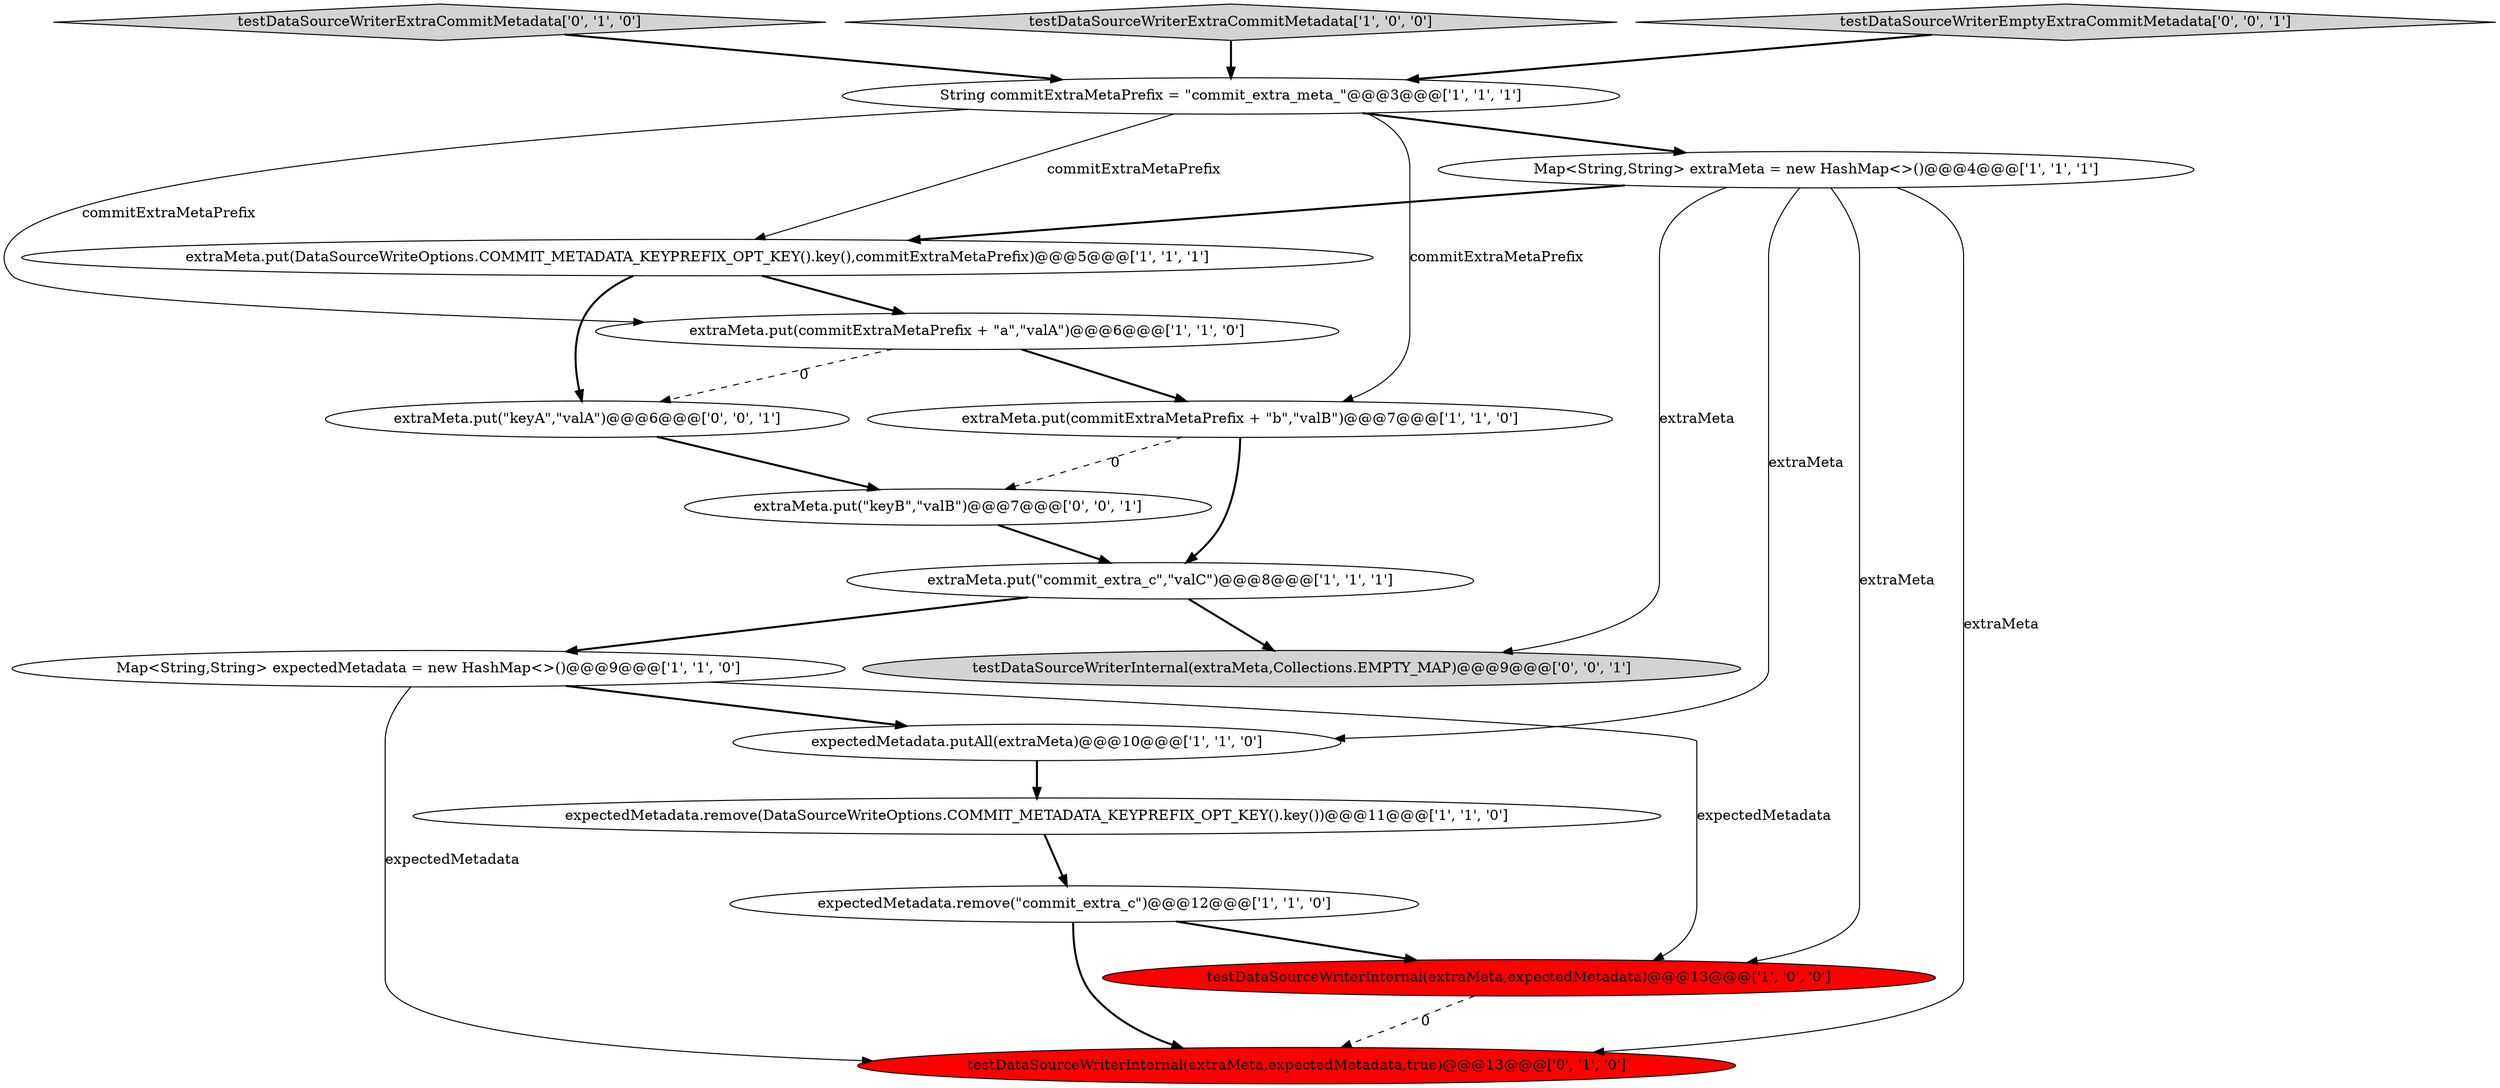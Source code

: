 digraph {
10 [style = filled, label = "extraMeta.put(DataSourceWriteOptions.COMMIT_METADATA_KEYPREFIX_OPT_KEY().key(),commitExtraMetaPrefix)@@@5@@@['1', '1', '1']", fillcolor = white, shape = ellipse image = "AAA0AAABBB1BBB"];
8 [style = filled, label = "extraMeta.put(commitExtraMetaPrefix + \"a\",\"valA\")@@@6@@@['1', '1', '0']", fillcolor = white, shape = ellipse image = "AAA0AAABBB1BBB"];
4 [style = filled, label = "expectedMetadata.putAll(extraMeta)@@@10@@@['1', '1', '0']", fillcolor = white, shape = ellipse image = "AAA0AAABBB1BBB"];
7 [style = filled, label = "Map<String,String> extraMeta = new HashMap<>()@@@4@@@['1', '1', '1']", fillcolor = white, shape = ellipse image = "AAA0AAABBB1BBB"];
11 [style = filled, label = "expectedMetadata.remove(\"commit_extra_c\")@@@12@@@['1', '1', '0']", fillcolor = white, shape = ellipse image = "AAA0AAABBB1BBB"];
6 [style = filled, label = "expectedMetadata.remove(DataSourceWriteOptions.COMMIT_METADATA_KEYPREFIX_OPT_KEY().key())@@@11@@@['1', '1', '0']", fillcolor = white, shape = ellipse image = "AAA0AAABBB1BBB"];
9 [style = filled, label = "Map<String,String> expectedMetadata = new HashMap<>()@@@9@@@['1', '1', '0']", fillcolor = white, shape = ellipse image = "AAA0AAABBB1BBB"];
12 [style = filled, label = "testDataSourceWriterExtraCommitMetadata['0', '1', '0']", fillcolor = lightgray, shape = diamond image = "AAA0AAABBB2BBB"];
16 [style = filled, label = "testDataSourceWriterInternal(extraMeta,Collections.EMPTY_MAP)@@@9@@@['0', '0', '1']", fillcolor = lightgray, shape = ellipse image = "AAA0AAABBB3BBB"];
1 [style = filled, label = "testDataSourceWriterExtraCommitMetadata['1', '0', '0']", fillcolor = lightgray, shape = diamond image = "AAA0AAABBB1BBB"];
2 [style = filled, label = "testDataSourceWriterInternal(extraMeta,expectedMetadata)@@@13@@@['1', '0', '0']", fillcolor = red, shape = ellipse image = "AAA1AAABBB1BBB"];
15 [style = filled, label = "extraMeta.put(\"keyB\",\"valB\")@@@7@@@['0', '0', '1']", fillcolor = white, shape = ellipse image = "AAA0AAABBB3BBB"];
5 [style = filled, label = "String commitExtraMetaPrefix = \"commit_extra_meta_\"@@@3@@@['1', '1', '1']", fillcolor = white, shape = ellipse image = "AAA0AAABBB1BBB"];
17 [style = filled, label = "extraMeta.put(\"keyA\",\"valA\")@@@6@@@['0', '0', '1']", fillcolor = white, shape = ellipse image = "AAA0AAABBB3BBB"];
14 [style = filled, label = "testDataSourceWriterEmptyExtraCommitMetadata['0', '0', '1']", fillcolor = lightgray, shape = diamond image = "AAA0AAABBB3BBB"];
3 [style = filled, label = "extraMeta.put(commitExtraMetaPrefix + \"b\",\"valB\")@@@7@@@['1', '1', '0']", fillcolor = white, shape = ellipse image = "AAA0AAABBB1BBB"];
13 [style = filled, label = "testDataSourceWriterInternal(extraMeta,expectedMetadata,true)@@@13@@@['0', '1', '0']", fillcolor = red, shape = ellipse image = "AAA1AAABBB2BBB"];
0 [style = filled, label = "extraMeta.put(\"commit_extra_c\",\"valC\")@@@8@@@['1', '1', '1']", fillcolor = white, shape = ellipse image = "AAA0AAABBB1BBB"];
1->5 [style = bold, label=""];
0->16 [style = bold, label=""];
0->9 [style = bold, label=""];
7->16 [style = solid, label="extraMeta"];
12->5 [style = bold, label=""];
7->10 [style = bold, label=""];
4->6 [style = bold, label=""];
7->13 [style = solid, label="extraMeta"];
5->8 [style = solid, label="commitExtraMetaPrefix"];
9->4 [style = bold, label=""];
9->2 [style = solid, label="expectedMetadata"];
7->4 [style = solid, label="extraMeta"];
8->3 [style = bold, label=""];
10->17 [style = bold, label=""];
7->2 [style = solid, label="extraMeta"];
11->2 [style = bold, label=""];
3->0 [style = bold, label=""];
5->10 [style = solid, label="commitExtraMetaPrefix"];
10->8 [style = bold, label=""];
5->3 [style = solid, label="commitExtraMetaPrefix"];
2->13 [style = dashed, label="0"];
15->0 [style = bold, label=""];
6->11 [style = bold, label=""];
11->13 [style = bold, label=""];
17->15 [style = bold, label=""];
3->15 [style = dashed, label="0"];
8->17 [style = dashed, label="0"];
5->7 [style = bold, label=""];
9->13 [style = solid, label="expectedMetadata"];
14->5 [style = bold, label=""];
}
